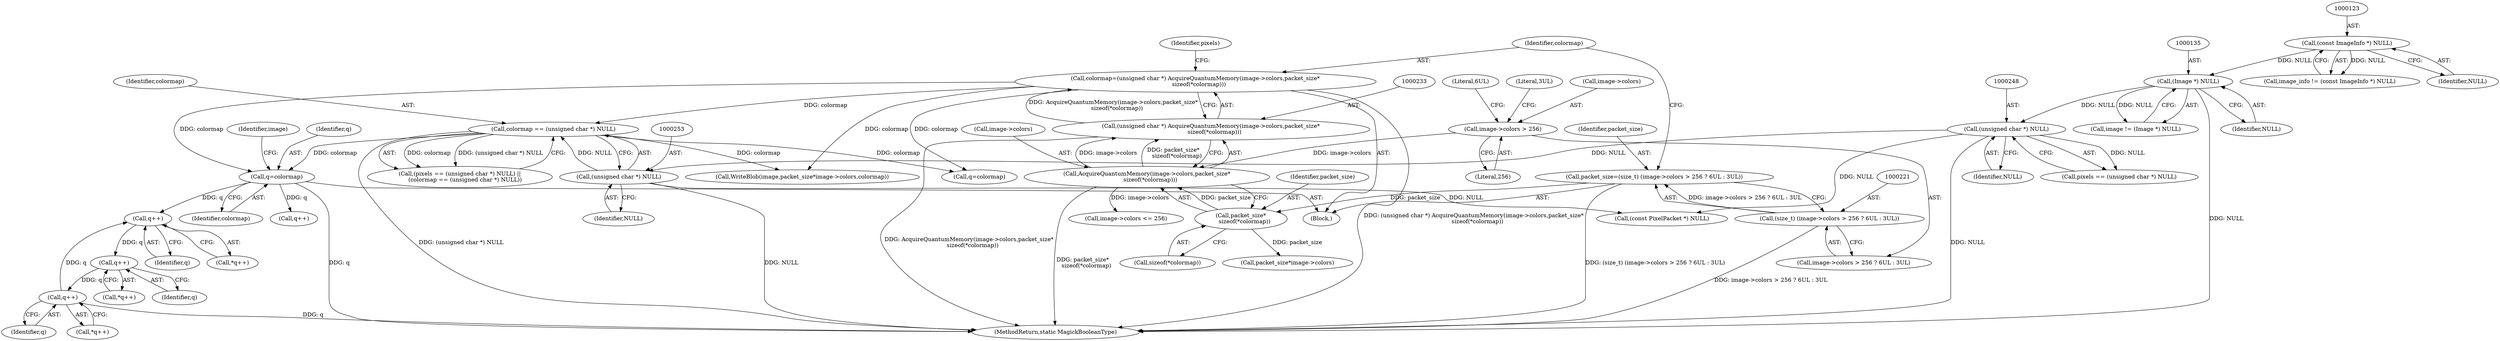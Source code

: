 digraph "0_ImageMagick_10b3823a7619ed22d42764733eb052c4159bc8c1@pointer" {
"1000286" [label="(Call,q++)"];
"1000314" [label="(Call,q++)"];
"1000300" [label="(Call,q++)"];
"1000286" [label="(Call,q++)"];
"1000261" [label="(Call,q=colormap)"];
"1000250" [label="(Call,colormap == (unsigned char *) NULL)"];
"1000230" [label="(Call,colormap=(unsigned char *) AcquireQuantumMemory(image->colors,packet_size*\n    sizeof(*colormap)))"];
"1000232" [label="(Call,(unsigned char *) AcquireQuantumMemory(image->colors,packet_size*\n    sizeof(*colormap)))"];
"1000234" [label="(Call,AcquireQuantumMemory(image->colors,packet_size*\n    sizeof(*colormap)))"];
"1000223" [label="(Call,image->colors > 256)"];
"1000238" [label="(Call,packet_size*\n    sizeof(*colormap))"];
"1000218" [label="(Call,packet_size=(size_t) (image->colors > 256 ? 6UL : 3UL))"];
"1000220" [label="(Call,(size_t) (image->colors > 256 ? 6UL : 3UL))"];
"1000252" [label="(Call,(unsigned char *) NULL)"];
"1000247" [label="(Call,(unsigned char *) NULL)"];
"1000134" [label="(Call,(Image *) NULL)"];
"1000122" [label="(Call,(const ImageInfo *) NULL)"];
"1000299" [label="(Call,*q++)"];
"1000251" [label="(Identifier,colormap)"];
"1000234" [label="(Call,AcquireQuantumMemory(image->colors,packet_size*\n    sizeof(*colormap)))"];
"1000265" [label="(Call,image->colors <= 256)"];
"1000240" [label="(Call,sizeof(*colormap))"];
"1000315" [label="(Identifier,q)"];
"1000254" [label="(Identifier,NULL)"];
"1000230" [label="(Call,colormap=(unsigned char *) AcquireQuantumMemory(image->colors,packet_size*\n    sizeof(*colormap)))"];
"1000249" [label="(Identifier,NULL)"];
"1000263" [label="(Identifier,colormap)"];
"1000484" [label="(Call,(const PixelPacket *) NULL)"];
"1000262" [label="(Identifier,q)"];
"1000258" [label="(Call,q=colormap)"];
"1000220" [label="(Call,(size_t) (image->colors > 256 ? 6UL : 3UL))"];
"1000441" [label="(Call,packet_size*image->colors)"];
"1000224" [label="(Call,image->colors)"];
"1000287" [label="(Identifier,q)"];
"1000252" [label="(Call,(unsigned char *) NULL)"];
"1000235" [label="(Call,image->colors)"];
"1000228" [label="(Literal,6UL)"];
"1000239" [label="(Identifier,packet_size)"];
"1000134" [label="(Call,(Image *) NULL)"];
"1000132" [label="(Call,image != (Image *) NULL)"];
"1000136" [label="(Identifier,NULL)"];
"1000124" [label="(Identifier,NULL)"];
"1000246" [label="(Identifier,pixels)"];
"1000120" [label="(Call,image_info != (const ImageInfo *) NULL)"];
"1000267" [label="(Identifier,image)"];
"1000223" [label="(Call,image->colors > 256)"];
"1000122" [label="(Call,(const ImageInfo *) NULL)"];
"1000229" [label="(Literal,3UL)"];
"1000244" [label="(Call,(pixels == (unsigned char *) NULL) ||\n      (colormap == (unsigned char *) NULL))"];
"1000343" [label="(Call,q++)"];
"1000231" [label="(Identifier,colormap)"];
"1000222" [label="(Call,image->colors > 256 ? 6UL : 3UL)"];
"1000247" [label="(Call,(unsigned char *) NULL)"];
"1000301" [label="(Identifier,q)"];
"1000219" [label="(Identifier,packet_size)"];
"1000238" [label="(Call,packet_size*\n    sizeof(*colormap))"];
"1000107" [label="(Block,)"];
"1000286" [label="(Call,q++)"];
"1000261" [label="(Call,q=colormap)"];
"1000232" [label="(Call,(unsigned char *) AcquireQuantumMemory(image->colors,packet_size*\n    sizeof(*colormap)))"];
"1000250" [label="(Call,colormap == (unsigned char *) NULL)"];
"1000285" [label="(Call,*q++)"];
"1000314" [label="(Call,q++)"];
"1000300" [label="(Call,q++)"];
"1000313" [label="(Call,*q++)"];
"1000218" [label="(Call,packet_size=(size_t) (image->colors > 256 ? 6UL : 3UL))"];
"1000561" [label="(MethodReturn,static MagickBooleanType)"];
"1000227" [label="(Literal,256)"];
"1000439" [label="(Call,WriteBlob(image,packet_size*image->colors,colormap))"];
"1000245" [label="(Call,pixels == (unsigned char *) NULL)"];
"1000286" -> "1000285"  [label="AST: "];
"1000286" -> "1000287"  [label="CFG: "];
"1000287" -> "1000286"  [label="AST: "];
"1000285" -> "1000286"  [label="CFG: "];
"1000314" -> "1000286"  [label="DDG: q"];
"1000261" -> "1000286"  [label="DDG: q"];
"1000286" -> "1000300"  [label="DDG: q"];
"1000314" -> "1000313"  [label="AST: "];
"1000314" -> "1000315"  [label="CFG: "];
"1000315" -> "1000314"  [label="AST: "];
"1000313" -> "1000314"  [label="CFG: "];
"1000314" -> "1000561"  [label="DDG: q"];
"1000300" -> "1000314"  [label="DDG: q"];
"1000300" -> "1000299"  [label="AST: "];
"1000300" -> "1000301"  [label="CFG: "];
"1000301" -> "1000300"  [label="AST: "];
"1000299" -> "1000300"  [label="CFG: "];
"1000261" -> "1000107"  [label="AST: "];
"1000261" -> "1000263"  [label="CFG: "];
"1000262" -> "1000261"  [label="AST: "];
"1000263" -> "1000261"  [label="AST: "];
"1000267" -> "1000261"  [label="CFG: "];
"1000261" -> "1000561"  [label="DDG: q"];
"1000250" -> "1000261"  [label="DDG: colormap"];
"1000230" -> "1000261"  [label="DDG: colormap"];
"1000261" -> "1000343"  [label="DDG: q"];
"1000250" -> "1000244"  [label="AST: "];
"1000250" -> "1000252"  [label="CFG: "];
"1000251" -> "1000250"  [label="AST: "];
"1000252" -> "1000250"  [label="AST: "];
"1000244" -> "1000250"  [label="CFG: "];
"1000250" -> "1000561"  [label="DDG: (unsigned char *) NULL"];
"1000250" -> "1000244"  [label="DDG: colormap"];
"1000250" -> "1000244"  [label="DDG: (unsigned char *) NULL"];
"1000230" -> "1000250"  [label="DDG: colormap"];
"1000252" -> "1000250"  [label="DDG: NULL"];
"1000250" -> "1000258"  [label="DDG: colormap"];
"1000250" -> "1000439"  [label="DDG: colormap"];
"1000230" -> "1000107"  [label="AST: "];
"1000230" -> "1000232"  [label="CFG: "];
"1000231" -> "1000230"  [label="AST: "];
"1000232" -> "1000230"  [label="AST: "];
"1000246" -> "1000230"  [label="CFG: "];
"1000230" -> "1000561"  [label="DDG: (unsigned char *) AcquireQuantumMemory(image->colors,packet_size*\n    sizeof(*colormap))"];
"1000232" -> "1000230"  [label="DDG: AcquireQuantumMemory(image->colors,packet_size*\n    sizeof(*colormap))"];
"1000230" -> "1000258"  [label="DDG: colormap"];
"1000230" -> "1000439"  [label="DDG: colormap"];
"1000232" -> "1000234"  [label="CFG: "];
"1000233" -> "1000232"  [label="AST: "];
"1000234" -> "1000232"  [label="AST: "];
"1000232" -> "1000561"  [label="DDG: AcquireQuantumMemory(image->colors,packet_size*\n    sizeof(*colormap))"];
"1000234" -> "1000232"  [label="DDG: image->colors"];
"1000234" -> "1000232"  [label="DDG: packet_size*\n    sizeof(*colormap)"];
"1000234" -> "1000238"  [label="CFG: "];
"1000235" -> "1000234"  [label="AST: "];
"1000238" -> "1000234"  [label="AST: "];
"1000234" -> "1000561"  [label="DDG: packet_size*\n    sizeof(*colormap)"];
"1000223" -> "1000234"  [label="DDG: image->colors"];
"1000238" -> "1000234"  [label="DDG: packet_size"];
"1000234" -> "1000265"  [label="DDG: image->colors"];
"1000223" -> "1000222"  [label="AST: "];
"1000223" -> "1000227"  [label="CFG: "];
"1000224" -> "1000223"  [label="AST: "];
"1000227" -> "1000223"  [label="AST: "];
"1000228" -> "1000223"  [label="CFG: "];
"1000229" -> "1000223"  [label="CFG: "];
"1000238" -> "1000240"  [label="CFG: "];
"1000239" -> "1000238"  [label="AST: "];
"1000240" -> "1000238"  [label="AST: "];
"1000218" -> "1000238"  [label="DDG: packet_size"];
"1000238" -> "1000441"  [label="DDG: packet_size"];
"1000218" -> "1000107"  [label="AST: "];
"1000218" -> "1000220"  [label="CFG: "];
"1000219" -> "1000218"  [label="AST: "];
"1000220" -> "1000218"  [label="AST: "];
"1000231" -> "1000218"  [label="CFG: "];
"1000218" -> "1000561"  [label="DDG: (size_t) (image->colors > 256 ? 6UL : 3UL)"];
"1000220" -> "1000218"  [label="DDG: image->colors > 256 ? 6UL : 3UL"];
"1000220" -> "1000222"  [label="CFG: "];
"1000221" -> "1000220"  [label="AST: "];
"1000222" -> "1000220"  [label="AST: "];
"1000220" -> "1000561"  [label="DDG: image->colors > 256 ? 6UL : 3UL"];
"1000252" -> "1000254"  [label="CFG: "];
"1000253" -> "1000252"  [label="AST: "];
"1000254" -> "1000252"  [label="AST: "];
"1000252" -> "1000561"  [label="DDG: NULL"];
"1000247" -> "1000252"  [label="DDG: NULL"];
"1000252" -> "1000484"  [label="DDG: NULL"];
"1000247" -> "1000245"  [label="AST: "];
"1000247" -> "1000249"  [label="CFG: "];
"1000248" -> "1000247"  [label="AST: "];
"1000249" -> "1000247"  [label="AST: "];
"1000245" -> "1000247"  [label="CFG: "];
"1000247" -> "1000561"  [label="DDG: NULL"];
"1000247" -> "1000245"  [label="DDG: NULL"];
"1000134" -> "1000247"  [label="DDG: NULL"];
"1000247" -> "1000484"  [label="DDG: NULL"];
"1000134" -> "1000132"  [label="AST: "];
"1000134" -> "1000136"  [label="CFG: "];
"1000135" -> "1000134"  [label="AST: "];
"1000136" -> "1000134"  [label="AST: "];
"1000132" -> "1000134"  [label="CFG: "];
"1000134" -> "1000561"  [label="DDG: NULL"];
"1000134" -> "1000132"  [label="DDG: NULL"];
"1000122" -> "1000134"  [label="DDG: NULL"];
"1000122" -> "1000120"  [label="AST: "];
"1000122" -> "1000124"  [label="CFG: "];
"1000123" -> "1000122"  [label="AST: "];
"1000124" -> "1000122"  [label="AST: "];
"1000120" -> "1000122"  [label="CFG: "];
"1000122" -> "1000120"  [label="DDG: NULL"];
}

